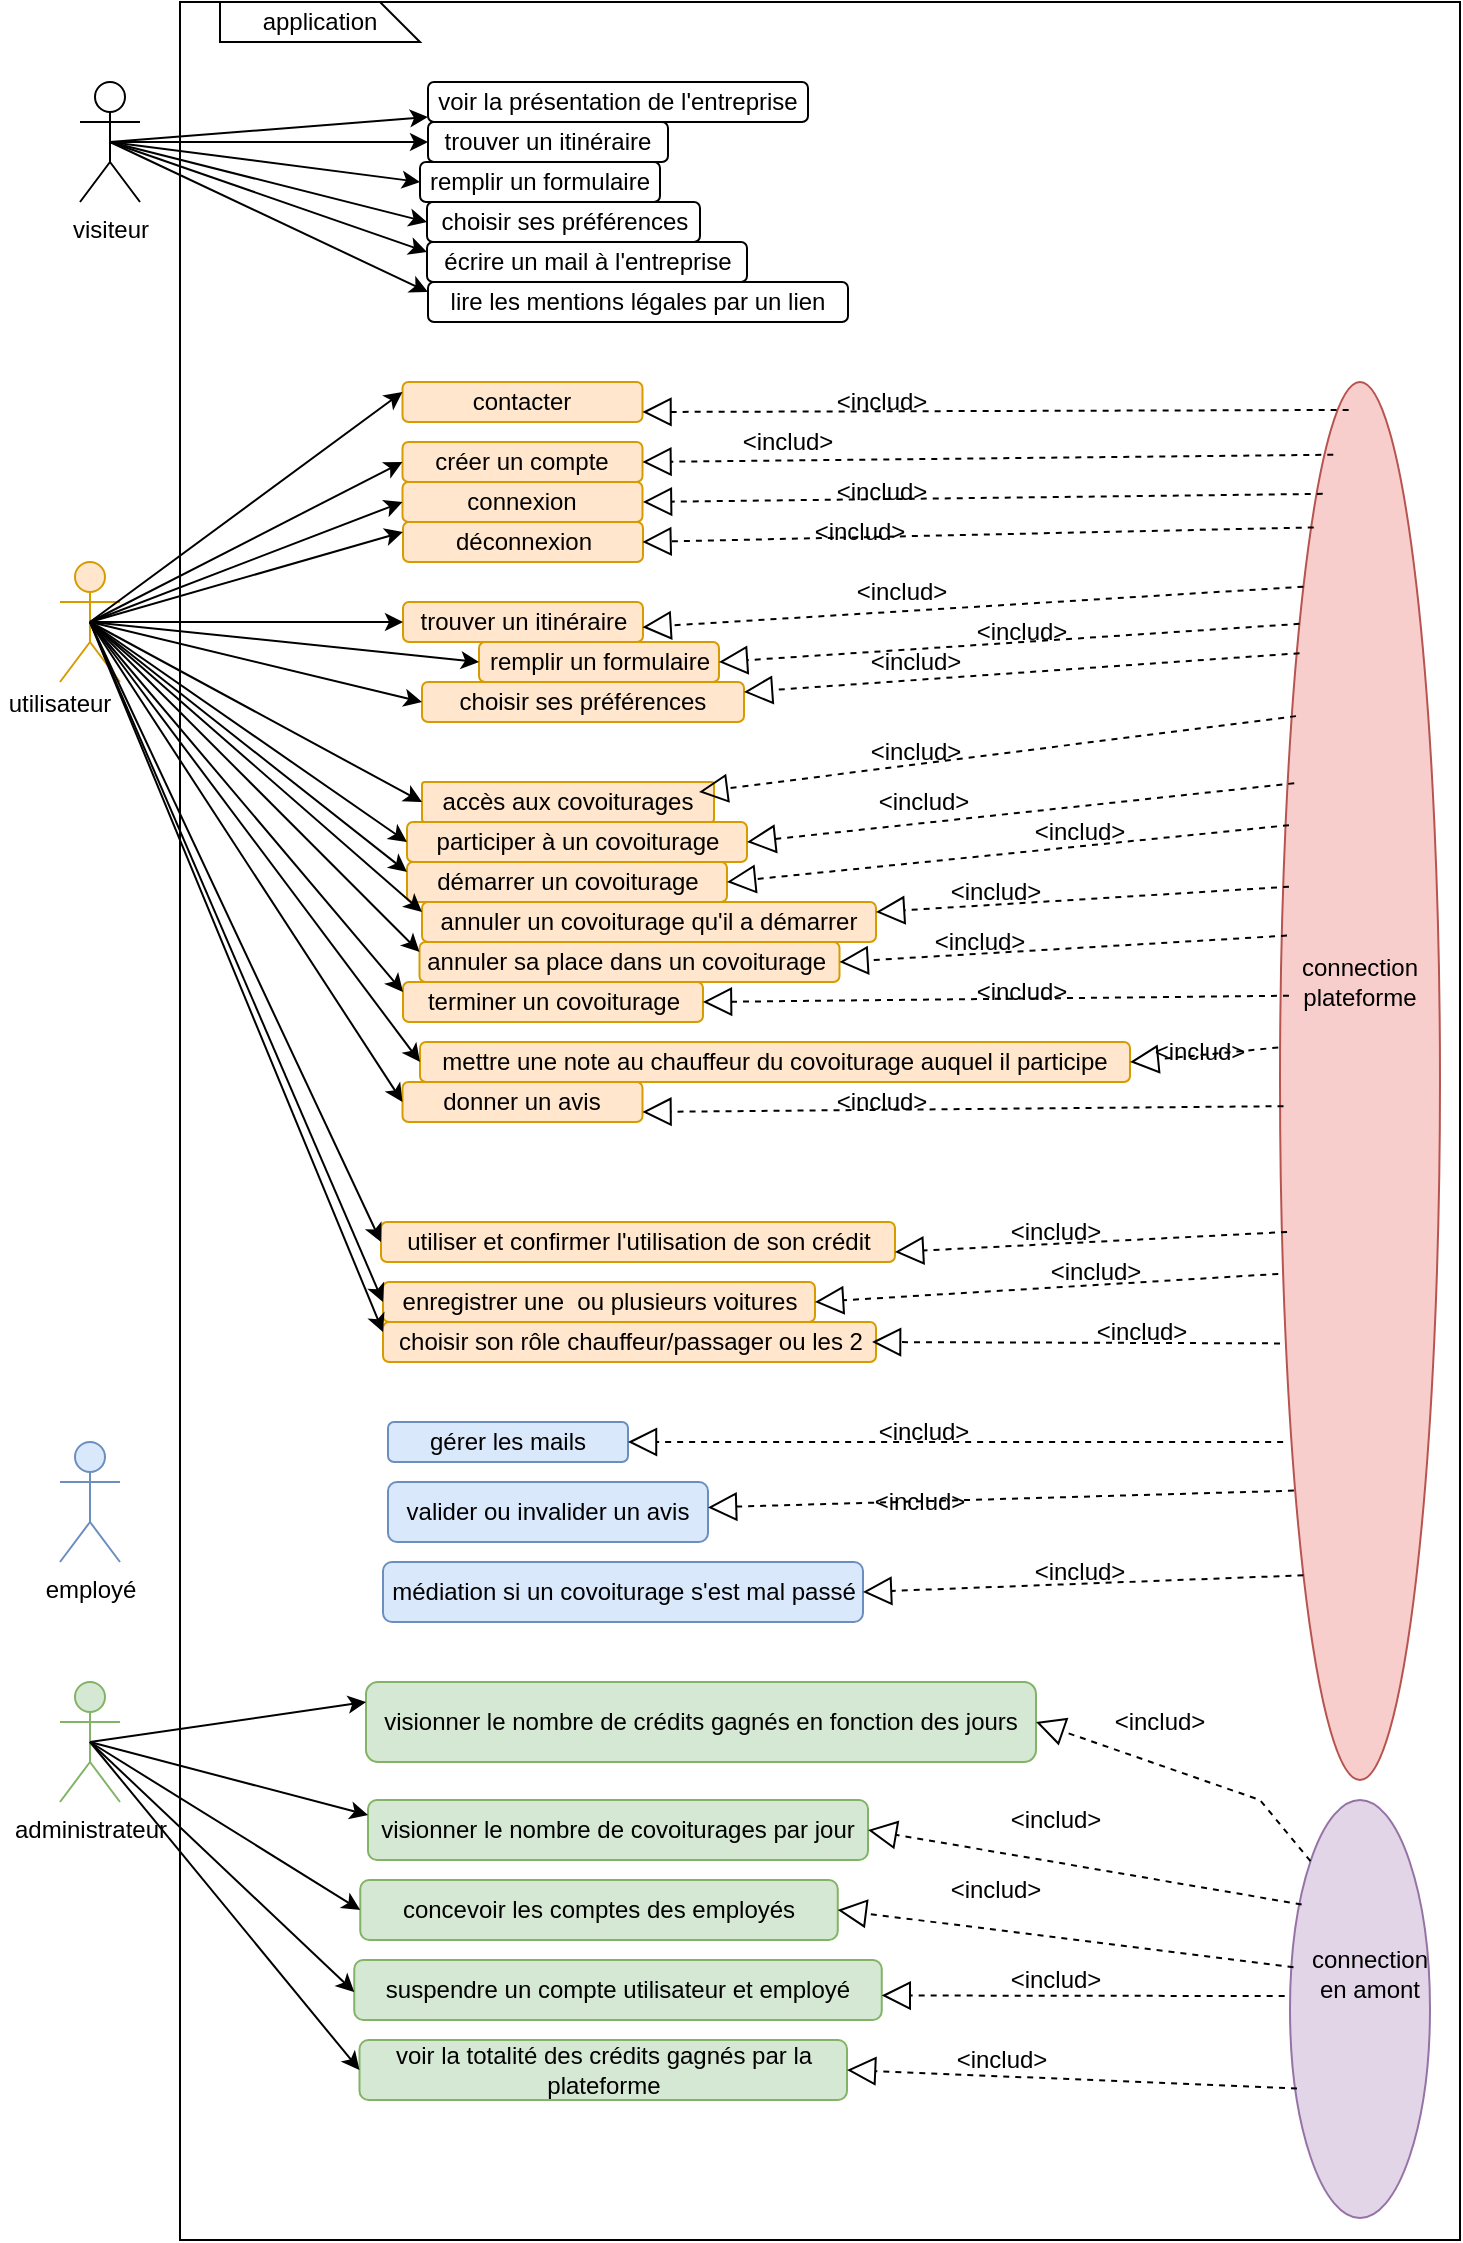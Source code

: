 <mxfile version="28.0.7">
  <diagram name="Page-1" id="taw_wUo_S15g6ZygpCCZ">
    <mxGraphModel dx="1111" dy="431" grid="1" gridSize="10" guides="1" tooltips="1" connect="1" arrows="1" fold="1" page="1" pageScale="1" pageWidth="827" pageHeight="1169" math="0" shadow="0">
      <root>
        <mxCell id="0" />
        <mxCell id="1" parent="0" />
        <mxCell id="siTCDxq7Ctj5vIDqxRno-2" value="" style="rounded=0;whiteSpace=wrap;html=1;" parent="1" vertex="1">
          <mxGeometry x="100" y="41" width="640" height="1119" as="geometry" />
        </mxCell>
        <mxCell id="siTCDxq7Ctj5vIDqxRno-3" value="visiteur" style="shape=umlActor;verticalLabelPosition=bottom;verticalAlign=top;html=1;outlineConnect=0;" parent="1" vertex="1">
          <mxGeometry x="50" y="81" width="30" height="60" as="geometry" />
        </mxCell>
        <mxCell id="siTCDxq7Ctj5vIDqxRno-4" value="" style="endArrow=classic;html=1;rounded=0;exitX=0.5;exitY=0.5;exitDx=0;exitDy=0;exitPerimeter=0;" parent="1" source="siTCDxq7Ctj5vIDqxRno-3" target="siTCDxq7Ctj5vIDqxRno-5" edge="1">
          <mxGeometry width="50" height="50" relative="1" as="geometry">
            <mxPoint x="390" y="131" as="sourcePoint" />
            <mxPoint x="250" y="101" as="targetPoint" />
          </mxGeometry>
        </mxCell>
        <mxCell id="siTCDxq7Ctj5vIDqxRno-5" value="voir la présentation de l&#39;entreprise" style="rounded=1;whiteSpace=wrap;html=1;" parent="1" vertex="1">
          <mxGeometry x="224" y="81" width="190" height="20" as="geometry" />
        </mxCell>
        <mxCell id="siTCDxq7Ctj5vIDqxRno-6" value="trouver un itinéraire" style="rounded=1;whiteSpace=wrap;html=1;" parent="1" vertex="1">
          <mxGeometry x="224" y="101" width="120" height="20" as="geometry" />
        </mxCell>
        <mxCell id="siTCDxq7Ctj5vIDqxRno-7" value="écrire un mail à l&#39;entreprise" style="rounded=1;whiteSpace=wrap;html=1;" parent="1" vertex="1">
          <mxGeometry x="223.5" y="161" width="160" height="20" as="geometry" />
        </mxCell>
        <mxCell id="siTCDxq7Ctj5vIDqxRno-8" value="lire les mentions légales par un lien" style="whiteSpace=wrap;html=1;rounded=1;" parent="1" vertex="1">
          <mxGeometry x="224" y="181" width="210" height="20" as="geometry" />
        </mxCell>
        <mxCell id="siTCDxq7Ctj5vIDqxRno-9" value="" style="endArrow=classic;html=1;rounded=0;entryX=0;entryY=0.5;entryDx=0;entryDy=0;exitX=0.5;exitY=0.5;exitDx=0;exitDy=0;exitPerimeter=0;" parent="1" source="siTCDxq7Ctj5vIDqxRno-3" target="siTCDxq7Ctj5vIDqxRno-6" edge="1">
          <mxGeometry width="50" height="50" relative="1" as="geometry">
            <mxPoint x="390" y="281" as="sourcePoint" />
            <mxPoint x="440" y="231" as="targetPoint" />
          </mxGeometry>
        </mxCell>
        <mxCell id="siTCDxq7Ctj5vIDqxRno-10" value="" style="endArrow=classic;html=1;rounded=0;exitX=0.5;exitY=0.5;exitDx=0;exitDy=0;exitPerimeter=0;entryX=0;entryY=0.25;entryDx=0;entryDy=0;" parent="1" source="siTCDxq7Ctj5vIDqxRno-3" target="siTCDxq7Ctj5vIDqxRno-8" edge="1">
          <mxGeometry width="50" height="50" relative="1" as="geometry">
            <mxPoint x="390" y="281" as="sourcePoint" />
            <mxPoint x="440" y="231" as="targetPoint" />
          </mxGeometry>
        </mxCell>
        <mxCell id="siTCDxq7Ctj5vIDqxRno-11" value="" style="endArrow=classic;html=1;rounded=0;exitX=0.5;exitY=0.5;exitDx=0;exitDy=0;exitPerimeter=0;entryX=0;entryY=0.25;entryDx=0;entryDy=0;" parent="1" source="siTCDxq7Ctj5vIDqxRno-3" target="siTCDxq7Ctj5vIDqxRno-7" edge="1">
          <mxGeometry width="50" height="50" relative="1" as="geometry">
            <mxPoint x="390" y="281" as="sourcePoint" />
            <mxPoint x="440" y="231" as="targetPoint" />
          </mxGeometry>
        </mxCell>
        <mxCell id="siTCDxq7Ctj5vIDqxRno-12" value="application" style="shape=card;whiteSpace=wrap;html=1;direction=south;" parent="1" vertex="1">
          <mxGeometry x="120" y="41" width="100" height="20" as="geometry" />
        </mxCell>
        <mxCell id="siTCDxq7Ctj5vIDqxRno-13" value="" style="shape=umlActor;verticalLabelPosition=bottom;verticalAlign=top;html=1;outlineConnect=0;fillColor=#ffe6cc;strokeColor=#d79b00;" parent="1" vertex="1">
          <mxGeometry x="40" y="321" width="30" height="60" as="geometry" />
        </mxCell>
        <mxCell id="siTCDxq7Ctj5vIDqxRno-14" value="" style="ellipse;whiteSpace=wrap;html=1;direction=south;fillColor=#f8cecc;strokeColor=#b85450;" parent="1" vertex="1">
          <mxGeometry x="650" y="231" width="80" height="699" as="geometry" />
        </mxCell>
        <mxCell id="siTCDxq7Ctj5vIDqxRno-15" value="connexion" style="rounded=1;whiteSpace=wrap;html=1;fillColor=#ffe6cc;strokeColor=#d79b00;" parent="1" vertex="1">
          <mxGeometry x="211.25" y="281" width="120" height="20" as="geometry" />
        </mxCell>
        <mxCell id="siTCDxq7Ctj5vIDqxRno-16" value="déconnexion" style="rounded=1;whiteSpace=wrap;html=1;fillColor=#ffe6cc;strokeColor=#d79b00;" parent="1" vertex="1">
          <mxGeometry x="211.5" y="301" width="120" height="20" as="geometry" />
        </mxCell>
        <mxCell id="siTCDxq7Ctj5vIDqxRno-17" value="accès aux covoiturages" style="rounded=1;whiteSpace=wrap;html=1;arcSize=7;fillColor=#ffe6cc;strokeColor=#d79b00;" parent="1" vertex="1">
          <mxGeometry x="221" y="431" width="146" height="20" as="geometry" />
        </mxCell>
        <mxCell id="siTCDxq7Ctj5vIDqxRno-18" value="contacter" style="rounded=1;whiteSpace=wrap;html=1;fillColor=#ffe6cc;strokeColor=#d79b00;" parent="1" vertex="1">
          <mxGeometry x="211.25" y="231" width="120" height="20" as="geometry" />
        </mxCell>
        <mxCell id="siTCDxq7Ctj5vIDqxRno-19" value="trouver un itinéraire" style="rounded=1;whiteSpace=wrap;html=1;fillColor=#ffe6cc;strokeColor=#d79b00;" parent="1" vertex="1">
          <mxGeometry x="211.5" y="341" width="120" height="20" as="geometry" />
        </mxCell>
        <mxCell id="siTCDxq7Ctj5vIDqxRno-20" value="participer à un covoiturage" style="rounded=1;whiteSpace=wrap;html=1;fillColor=#ffe6cc;strokeColor=#d79b00;" parent="1" vertex="1">
          <mxGeometry x="213.5" y="451" width="170" height="20" as="geometry" />
        </mxCell>
        <mxCell id="siTCDxq7Ctj5vIDqxRno-21" style="edgeStyle=orthogonalEdgeStyle;rounded=0;orthogonalLoop=1;jettySize=auto;html=1;exitX=0.5;exitY=1;exitDx=0;exitDy=0;" parent="1" source="siTCDxq7Ctj5vIDqxRno-6" target="siTCDxq7Ctj5vIDqxRno-6" edge="1">
          <mxGeometry relative="1" as="geometry" />
        </mxCell>
        <mxCell id="siTCDxq7Ctj5vIDqxRno-22" value="donner un avis" style="rounded=1;whiteSpace=wrap;html=1;fillColor=#ffe6cc;strokeColor=#d79b00;" parent="1" vertex="1">
          <mxGeometry x="211.25" y="581" width="120" height="20" as="geometry" />
        </mxCell>
        <mxCell id="siTCDxq7Ctj5vIDqxRno-23" value="mettre une note au chauffeur du covoiturage auquel il participe" style="rounded=1;whiteSpace=wrap;html=1;fillColor=#ffe6cc;strokeColor=#d79b00;" parent="1" vertex="1">
          <mxGeometry x="220" y="561" width="355" height="20" as="geometry" />
        </mxCell>
        <mxCell id="siTCDxq7Ctj5vIDqxRno-24" value="choisir ses préférences" style="rounded=1;whiteSpace=wrap;html=1;fillColor=#ffe6cc;strokeColor=#d79b00;" parent="1" vertex="1">
          <mxGeometry x="221" y="381" width="161" height="20" as="geometry" />
        </mxCell>
        <mxCell id="siTCDxq7Ctj5vIDqxRno-25" value="créer un compte" style="rounded=1;whiteSpace=wrap;html=1;fillColor=#ffe6cc;strokeColor=#d79b00;" parent="1" vertex="1">
          <mxGeometry x="211.25" y="261" width="120" height="20" as="geometry" />
        </mxCell>
        <mxCell id="siTCDxq7Ctj5vIDqxRno-26" value="démarrer un covoiturage" style="rounded=1;whiteSpace=wrap;html=1;fillColor=#ffe6cc;strokeColor=#d79b00;" parent="1" vertex="1">
          <mxGeometry x="213.5" y="471" width="160" height="20" as="geometry" />
        </mxCell>
        <mxCell id="siTCDxq7Ctj5vIDqxRno-27" value="annuler un covoiturage qu&#39;il a démarrer" style="rounded=1;whiteSpace=wrap;html=1;fillColor=#ffe6cc;strokeColor=#d79b00;" parent="1" vertex="1">
          <mxGeometry x="221" y="491" width="227" height="20" as="geometry" />
        </mxCell>
        <mxCell id="siTCDxq7Ctj5vIDqxRno-28" value="terminer un covoiturage" style="rounded=1;whiteSpace=wrap;html=1;fillColor=#ffe6cc;strokeColor=#d79b00;" parent="1" vertex="1">
          <mxGeometry x="211.5" y="531" width="150" height="20" as="geometry" />
        </mxCell>
        <mxCell id="siTCDxq7Ctj5vIDqxRno-29" value="utiliser et confirmer l&#39;utilisation de son crédit" style="rounded=1;whiteSpace=wrap;html=1;fillColor=#ffe6cc;strokeColor=#d79b00;" parent="1" vertex="1">
          <mxGeometry x="200.5" y="651" width="257" height="20" as="geometry" />
        </mxCell>
        <mxCell id="siTCDxq7Ctj5vIDqxRno-30" value="enregistrer une&amp;nbsp; ou plusieurs voitures" style="rounded=1;whiteSpace=wrap;html=1;fillColor=#ffe6cc;strokeColor=#d79b00;" parent="1" vertex="1">
          <mxGeometry x="201.5" y="681" width="216" height="20" as="geometry" />
        </mxCell>
        <mxCell id="siTCDxq7Ctj5vIDqxRno-31" value="annuler sa place dans un covoiturage&amp;nbsp;" style="rounded=1;whiteSpace=wrap;html=1;fillColor=#ffe6cc;strokeColor=#d79b00;" parent="1" vertex="1">
          <mxGeometry x="219.75" y="511" width="210" height="20" as="geometry" />
        </mxCell>
        <mxCell id="siTCDxq7Ctj5vIDqxRno-32" value="employé" style="shape=umlActor;verticalLabelPosition=bottom;verticalAlign=top;html=1;outlineConnect=0;fillColor=#dae8fc;strokeColor=#6c8ebf;" parent="1" vertex="1">
          <mxGeometry x="40" y="761" width="30" height="60" as="geometry" />
        </mxCell>
        <mxCell id="siTCDxq7Ctj5vIDqxRno-33" value="gérer les mails" style="rounded=1;whiteSpace=wrap;html=1;fillColor=#dae8fc;strokeColor=#6c8ebf;" parent="1" vertex="1">
          <mxGeometry x="204" y="751" width="120" height="20" as="geometry" />
        </mxCell>
        <mxCell id="siTCDxq7Ctj5vIDqxRno-34" value="valider ou invalider un avis" style="rounded=1;whiteSpace=wrap;html=1;fillColor=#dae8fc;strokeColor=#6c8ebf;" parent="1" vertex="1">
          <mxGeometry x="204" y="781" width="160" height="30" as="geometry" />
        </mxCell>
        <mxCell id="siTCDxq7Ctj5vIDqxRno-35" value="médiation si un covoiturage s&#39;est mal passé" style="rounded=1;whiteSpace=wrap;html=1;fillColor=#dae8fc;strokeColor=#6c8ebf;" parent="1" vertex="1">
          <mxGeometry x="201.5" y="821" width="240" height="30" as="geometry" />
        </mxCell>
        <mxCell id="siTCDxq7Ctj5vIDqxRno-36" value="administrateur" style="shape=umlActor;verticalLabelPosition=bottom;verticalAlign=top;html=1;outlineConnect=0;fillColor=#d5e8d4;strokeColor=#82b366;" parent="1" vertex="1">
          <mxGeometry x="40" y="881" width="30" height="60" as="geometry" />
        </mxCell>
        <mxCell id="siTCDxq7Ctj5vIDqxRno-37" value="choisir son rôle chauffeur/passager ou les 2" style="rounded=1;whiteSpace=wrap;html=1;fillColor=#ffe6cc;strokeColor=#d79b00;" parent="1" vertex="1">
          <mxGeometry x="201.5" y="701" width="246.5" height="20" as="geometry" />
        </mxCell>
        <mxCell id="siTCDxq7Ctj5vIDqxRno-38" value="remplir un formulaire" style="rounded=1;whiteSpace=wrap;html=1;fillColor=#ffe6cc;strokeColor=#d79b00;" parent="1" vertex="1">
          <mxGeometry x="249.5" y="361" width="120" height="20" as="geometry" />
        </mxCell>
        <mxCell id="siTCDxq7Ctj5vIDqxRno-39" value="" style="endArrow=classic;html=1;rounded=0;exitX=0.5;exitY=0.5;exitDx=0;exitDy=0;exitPerimeter=0;entryX=0;entryY=0.5;entryDx=0;entryDy=0;" parent="1" source="siTCDxq7Ctj5vIDqxRno-13" target="siTCDxq7Ctj5vIDqxRno-19" edge="1">
          <mxGeometry width="50" height="50" relative="1" as="geometry">
            <mxPoint x="133.5" y="396" as="sourcePoint" />
            <mxPoint x="183.5" y="346" as="targetPoint" />
          </mxGeometry>
        </mxCell>
        <mxCell id="siTCDxq7Ctj5vIDqxRno-40" value="" style="endArrow=classic;html=1;rounded=0;exitX=0.5;exitY=0.5;exitDx=0;exitDy=0;exitPerimeter=0;entryX=0;entryY=0.25;entryDx=0;entryDy=0;" parent="1" source="siTCDxq7Ctj5vIDqxRno-13" target="siTCDxq7Ctj5vIDqxRno-16" edge="1">
          <mxGeometry width="50" height="50" relative="1" as="geometry">
            <mxPoint x="134" y="376" as="sourcePoint" />
            <mxPoint x="184" y="326" as="targetPoint" />
          </mxGeometry>
        </mxCell>
        <mxCell id="siTCDxq7Ctj5vIDqxRno-41" value="" style="endArrow=classic;html=1;rounded=0;entryX=0;entryY=0.5;entryDx=0;entryDy=0;exitX=0.5;exitY=0.5;exitDx=0;exitDy=0;exitPerimeter=0;" parent="1" source="siTCDxq7Ctj5vIDqxRno-13" target="siTCDxq7Ctj5vIDqxRno-15" edge="1">
          <mxGeometry width="50" height="50" relative="1" as="geometry">
            <mxPoint x="60" y="356" as="sourcePoint" />
            <mxPoint x="110" y="306" as="targetPoint" />
          </mxGeometry>
        </mxCell>
        <mxCell id="siTCDxq7Ctj5vIDqxRno-42" value="" style="endArrow=classic;html=1;rounded=0;exitX=0.5;exitY=0.5;exitDx=0;exitDy=0;exitPerimeter=0;entryX=0;entryY=0.25;entryDx=0;entryDy=0;" parent="1" source="siTCDxq7Ctj5vIDqxRno-13" target="siTCDxq7Ctj5vIDqxRno-18" edge="1">
          <mxGeometry width="50" height="50" relative="1" as="geometry">
            <mxPoint x="130" y="301" as="sourcePoint" />
            <mxPoint x="180" y="251" as="targetPoint" />
          </mxGeometry>
        </mxCell>
        <mxCell id="siTCDxq7Ctj5vIDqxRno-43" value="" style="endArrow=classic;html=1;rounded=0;exitX=0.5;exitY=0.5;exitDx=0;exitDy=0;exitPerimeter=0;entryX=0;entryY=0.5;entryDx=0;entryDy=0;" parent="1" source="siTCDxq7Ctj5vIDqxRno-13" target="siTCDxq7Ctj5vIDqxRno-25" edge="1">
          <mxGeometry width="50" height="50" relative="1" as="geometry">
            <mxPoint x="120" y="331" as="sourcePoint" />
            <mxPoint x="170" y="281" as="targetPoint" />
          </mxGeometry>
        </mxCell>
        <mxCell id="siTCDxq7Ctj5vIDqxRno-44" value="" style="endArrow=classic;html=1;rounded=0;exitX=0.5;exitY=0.5;exitDx=0;exitDy=0;exitPerimeter=0;entryX=0;entryY=0.5;entryDx=0;entryDy=0;" parent="1" source="siTCDxq7Ctj5vIDqxRno-13" target="siTCDxq7Ctj5vIDqxRno-38" edge="1">
          <mxGeometry width="50" height="50" relative="1" as="geometry">
            <mxPoint x="390" y="501" as="sourcePoint" />
            <mxPoint x="440" y="451" as="targetPoint" />
          </mxGeometry>
        </mxCell>
        <mxCell id="siTCDxq7Ctj5vIDqxRno-45" value="" style="endArrow=classic;html=1;rounded=0;exitX=0.5;exitY=0.5;exitDx=0;exitDy=0;exitPerimeter=0;entryX=0;entryY=0.5;entryDx=0;entryDy=0;" parent="1" source="siTCDxq7Ctj5vIDqxRno-13" target="siTCDxq7Ctj5vIDqxRno-17" edge="1">
          <mxGeometry width="50" height="50" relative="1" as="geometry">
            <mxPoint x="140" y="431" as="sourcePoint" />
            <mxPoint x="180" y="391" as="targetPoint" />
          </mxGeometry>
        </mxCell>
        <mxCell id="siTCDxq7Ctj5vIDqxRno-46" value="" style="endArrow=classic;html=1;rounded=0;exitX=0.5;exitY=0.5;exitDx=0;exitDy=0;exitPerimeter=0;entryX=0;entryY=0.5;entryDx=0;entryDy=0;" parent="1" source="siTCDxq7Ctj5vIDqxRno-13" target="siTCDxq7Ctj5vIDqxRno-24" edge="1">
          <mxGeometry width="50" height="50" relative="1" as="geometry">
            <mxPoint x="140" y="481" as="sourcePoint" />
            <mxPoint x="190" y="431" as="targetPoint" />
          </mxGeometry>
        </mxCell>
        <mxCell id="siTCDxq7Ctj5vIDqxRno-47" value="" style="endArrow=classic;html=1;rounded=0;entryX=0;entryY=0.5;entryDx=0;entryDy=0;exitX=0.5;exitY=0.5;exitDx=0;exitDy=0;exitPerimeter=0;" parent="1" source="siTCDxq7Ctj5vIDqxRno-13" target="siTCDxq7Ctj5vIDqxRno-22" edge="1">
          <mxGeometry width="50" height="50" relative="1" as="geometry">
            <mxPoint x="60" y="351" as="sourcePoint" />
            <mxPoint x="190" y="431" as="targetPoint" />
          </mxGeometry>
        </mxCell>
        <mxCell id="siTCDxq7Ctj5vIDqxRno-48" value="" style="endArrow=classic;html=1;rounded=0;exitX=0.5;exitY=0.5;exitDx=0;exitDy=0;exitPerimeter=0;entryX=0;entryY=0.5;entryDx=0;entryDy=0;" parent="1" source="siTCDxq7Ctj5vIDqxRno-13" target="siTCDxq7Ctj5vIDqxRno-20" edge="1">
          <mxGeometry width="50" height="50" relative="1" as="geometry">
            <mxPoint x="150" y="461" as="sourcePoint" />
            <mxPoint x="200" y="411" as="targetPoint" />
          </mxGeometry>
        </mxCell>
        <mxCell id="siTCDxq7Ctj5vIDqxRno-49" value="" style="endArrow=classic;html=1;rounded=0;exitX=0.5;exitY=0.5;exitDx=0;exitDy=0;exitPerimeter=0;entryX=0;entryY=0.5;entryDx=0;entryDy=0;" parent="1" source="siTCDxq7Ctj5vIDqxRno-13" target="siTCDxq7Ctj5vIDqxRno-23" edge="1">
          <mxGeometry width="50" height="50" relative="1" as="geometry">
            <mxPoint x="130" y="521" as="sourcePoint" />
            <mxPoint x="180" y="471" as="targetPoint" />
          </mxGeometry>
        </mxCell>
        <mxCell id="siTCDxq7Ctj5vIDqxRno-50" value="" style="endArrow=classic;html=1;rounded=0;exitX=0.5;exitY=0.5;exitDx=0;exitDy=0;exitPerimeter=0;entryX=0;entryY=0.25;entryDx=0;entryDy=0;" parent="1" source="siTCDxq7Ctj5vIDqxRno-13" target="siTCDxq7Ctj5vIDqxRno-26" edge="1">
          <mxGeometry width="50" height="50" relative="1" as="geometry">
            <mxPoint x="130" y="541" as="sourcePoint" />
            <mxPoint x="180" y="491" as="targetPoint" />
          </mxGeometry>
        </mxCell>
        <mxCell id="siTCDxq7Ctj5vIDqxRno-51" value="" style="endArrow=classic;html=1;rounded=0;exitX=0.5;exitY=0.5;exitDx=0;exitDy=0;exitPerimeter=0;entryX=0;entryY=0.25;entryDx=0;entryDy=0;" parent="1" source="siTCDxq7Ctj5vIDqxRno-13" target="siTCDxq7Ctj5vIDqxRno-27" edge="1">
          <mxGeometry width="50" height="50" relative="1" as="geometry">
            <mxPoint x="140" y="561" as="sourcePoint" />
            <mxPoint x="190" y="511" as="targetPoint" />
          </mxGeometry>
        </mxCell>
        <mxCell id="siTCDxq7Ctj5vIDqxRno-52" value="" style="endArrow=classic;html=1;rounded=0;exitX=0.5;exitY=0.5;exitDx=0;exitDy=0;exitPerimeter=0;entryX=0;entryY=0.25;entryDx=0;entryDy=0;" parent="1" source="siTCDxq7Ctj5vIDqxRno-13" target="siTCDxq7Ctj5vIDqxRno-31" edge="1">
          <mxGeometry width="50" height="50" relative="1" as="geometry">
            <mxPoint x="140" y="581" as="sourcePoint" />
            <mxPoint x="200" y="506" as="targetPoint" />
          </mxGeometry>
        </mxCell>
        <mxCell id="siTCDxq7Ctj5vIDqxRno-53" value="" style="endArrow=classic;html=1;rounded=0;exitX=0.5;exitY=0.5;exitDx=0;exitDy=0;exitPerimeter=0;entryX=0;entryY=0.25;entryDx=0;entryDy=0;" parent="1" source="siTCDxq7Ctj5vIDqxRno-13" target="siTCDxq7Ctj5vIDqxRno-28" edge="1">
          <mxGeometry width="50" height="50" relative="1" as="geometry">
            <mxPoint x="54.25" y="371" as="sourcePoint" />
            <mxPoint x="200" y="561" as="targetPoint" />
          </mxGeometry>
        </mxCell>
        <mxCell id="siTCDxq7Ctj5vIDqxRno-54" value="" style="endArrow=classic;html=1;rounded=0;entryX=0;entryY=0.5;entryDx=0;entryDy=0;exitX=0.5;exitY=0.5;exitDx=0;exitDy=0;exitPerimeter=0;" parent="1" source="siTCDxq7Ctj5vIDqxRno-13" target="siTCDxq7Ctj5vIDqxRno-29" edge="1">
          <mxGeometry width="50" height="50" relative="1" as="geometry">
            <mxPoint x="50" y="351" as="sourcePoint" />
            <mxPoint x="190" y="561" as="targetPoint" />
          </mxGeometry>
        </mxCell>
        <mxCell id="siTCDxq7Ctj5vIDqxRno-55" value="" style="endArrow=classic;html=1;rounded=0;exitX=0.5;exitY=0.5;exitDx=0;exitDy=0;exitPerimeter=0;entryX=0;entryY=0.5;entryDx=0;entryDy=0;" parent="1" source="siTCDxq7Ctj5vIDqxRno-13" target="siTCDxq7Ctj5vIDqxRno-30" edge="1">
          <mxGeometry width="50" height="50" relative="1" as="geometry">
            <mxPoint x="140" y="641" as="sourcePoint" />
            <mxPoint x="190" y="591" as="targetPoint" />
          </mxGeometry>
        </mxCell>
        <mxCell id="siTCDxq7Ctj5vIDqxRno-56" value="" style="endArrow=classic;html=1;rounded=0;entryX=0;entryY=0.25;entryDx=0;entryDy=0;exitX=0.5;exitY=0.5;exitDx=0;exitDy=0;exitPerimeter=0;" parent="1" source="siTCDxq7Ctj5vIDqxRno-13" target="siTCDxq7Ctj5vIDqxRno-37" edge="1">
          <mxGeometry width="50" height="50" relative="1" as="geometry">
            <mxPoint x="140" y="661" as="sourcePoint" />
            <mxPoint x="180" y="611" as="targetPoint" />
          </mxGeometry>
        </mxCell>
        <mxCell id="siTCDxq7Ctj5vIDqxRno-57" value="remplir un formulaire" style="rounded=1;whiteSpace=wrap;html=1;" parent="1" vertex="1">
          <mxGeometry x="220" y="121" width="120" height="20" as="geometry" />
        </mxCell>
        <mxCell id="siTCDxq7Ctj5vIDqxRno-58" value="choisir ses préférences" style="rounded=1;whiteSpace=wrap;html=1;" parent="1" vertex="1">
          <mxGeometry x="223.5" y="141" width="136.5" height="20" as="geometry" />
        </mxCell>
        <mxCell id="siTCDxq7Ctj5vIDqxRno-59" value="" style="endArrow=classic;html=1;rounded=0;exitX=0.5;exitY=0.5;exitDx=0;exitDy=0;exitPerimeter=0;" parent="1" source="siTCDxq7Ctj5vIDqxRno-3" edge="1">
          <mxGeometry width="50" height="50" relative="1" as="geometry">
            <mxPoint x="170" y="181" as="sourcePoint" />
            <mxPoint x="220" y="131" as="targetPoint" />
          </mxGeometry>
        </mxCell>
        <mxCell id="siTCDxq7Ctj5vIDqxRno-60" value="" style="endArrow=classic;html=1;rounded=0;exitX=0.5;exitY=0.5;exitDx=0;exitDy=0;exitPerimeter=0;entryX=0;entryY=0.5;entryDx=0;entryDy=0;" parent="1" source="siTCDxq7Ctj5vIDqxRno-3" target="siTCDxq7Ctj5vIDqxRno-58" edge="1">
          <mxGeometry width="50" height="50" relative="1" as="geometry">
            <mxPoint x="180" y="201" as="sourcePoint" />
            <mxPoint x="220" y="151" as="targetPoint" />
          </mxGeometry>
        </mxCell>
        <mxCell id="siTCDxq7Ctj5vIDqxRno-61" value="" style="endArrow=block;dashed=1;endFill=0;endSize=12;html=1;rounded=0;entryX=1;entryY=0.5;entryDx=0;entryDy=0;exitX=0.835;exitY=0.867;exitDx=0;exitDy=0;exitPerimeter=0;" parent="1" target="siTCDxq7Ctj5vIDqxRno-33" edge="1">
          <mxGeometry width="160" relative="1" as="geometry">
            <mxPoint x="651.57" y="761.0" as="sourcePoint" />
            <mxPoint x="320.93" y="770.15" as="targetPoint" />
          </mxGeometry>
        </mxCell>
        <mxCell id="siTCDxq7Ctj5vIDqxRno-62" value="&amp;lt;includ&amp;gt;" style="text;strokeColor=none;align=center;fillColor=none;html=1;verticalAlign=middle;whiteSpace=wrap;rounded=0;" parent="1" vertex="1">
          <mxGeometry x="441.5" y="751" width="60" height="10" as="geometry" />
        </mxCell>
        <mxCell id="siTCDxq7Ctj5vIDqxRno-63" value="" style="endArrow=block;dashed=1;endFill=0;endSize=12;html=1;rounded=0;exitX=0.793;exitY=0.913;exitDx=0;exitDy=0;exitPerimeter=0;" parent="1" source="siTCDxq7Ctj5vIDqxRno-14" target="siTCDxq7Ctj5vIDqxRno-34" edge="1">
          <mxGeometry width="160" relative="1" as="geometry">
            <mxPoint x="660" y="841" as="sourcePoint" />
            <mxPoint x="770" y="871" as="targetPoint" />
          </mxGeometry>
        </mxCell>
        <mxCell id="siTCDxq7Ctj5vIDqxRno-64" value="" style="endArrow=block;dashed=1;endFill=0;endSize=12;html=1;rounded=0;entryX=1;entryY=0.5;entryDx=0;entryDy=0;exitX=1;exitY=1;exitDx=0;exitDy=0;" parent="1" source="siTCDxq7Ctj5vIDqxRno-14" target="siTCDxq7Ctj5vIDqxRno-35" edge="1">
          <mxGeometry width="160" relative="1" as="geometry">
            <mxPoint x="620" y="881" as="sourcePoint" />
            <mxPoint x="780" y="881" as="targetPoint" />
          </mxGeometry>
        </mxCell>
        <mxCell id="siTCDxq7Ctj5vIDqxRno-65" value="&amp;lt;includ&amp;gt;" style="text;strokeColor=none;align=center;fillColor=none;html=1;verticalAlign=middle;whiteSpace=wrap;rounded=0;" parent="1" vertex="1">
          <mxGeometry x="440" y="781" width="60" height="20" as="geometry" />
        </mxCell>
        <mxCell id="siTCDxq7Ctj5vIDqxRno-66" value="&amp;lt;includ&amp;gt;" style="text;strokeColor=none;align=center;fillColor=none;html=1;verticalAlign=middle;whiteSpace=wrap;rounded=0;" parent="1" vertex="1">
          <mxGeometry x="520" y="821" width="60" height="10" as="geometry" />
        </mxCell>
        <mxCell id="siTCDxq7Ctj5vIDqxRno-67" value="" style="endArrow=block;dashed=1;endFill=0;endSize=12;html=1;rounded=0;entryX=1;entryY=0.5;entryDx=0;entryDy=0;exitX=0.638;exitY=1.011;exitDx=0;exitDy=0;exitPerimeter=0;" parent="1" source="siTCDxq7Ctj5vIDqxRno-14" target="siTCDxq7Ctj5vIDqxRno-30" edge="1">
          <mxGeometry width="160" relative="1" as="geometry">
            <mxPoint x="620" y="651" as="sourcePoint" />
            <mxPoint x="780" y="651" as="targetPoint" />
          </mxGeometry>
        </mxCell>
        <mxCell id="siTCDxq7Ctj5vIDqxRno-68" value="" style="endArrow=block;dashed=1;endFill=0;endSize=12;html=1;rounded=0;entryX=1;entryY=0.75;entryDx=0;entryDy=0;exitX=0.518;exitY=0.978;exitDx=0;exitDy=0;exitPerimeter=0;" parent="1" source="siTCDxq7Ctj5vIDqxRno-14" target="siTCDxq7Ctj5vIDqxRno-22" edge="1">
          <mxGeometry width="160" relative="1" as="geometry">
            <mxPoint x="630" y="581" as="sourcePoint" />
            <mxPoint x="790" y="581" as="targetPoint" />
          </mxGeometry>
        </mxCell>
        <mxCell id="siTCDxq7Ctj5vIDqxRno-69" value="" style="endArrow=block;dashed=1;endFill=0;endSize=12;html=1;rounded=0;entryX=1;entryY=0.5;entryDx=0;entryDy=0;exitX=0.476;exitY=1.011;exitDx=0;exitDy=0;exitPerimeter=0;" parent="1" source="siTCDxq7Ctj5vIDqxRno-14" target="siTCDxq7Ctj5vIDqxRno-23" edge="1">
          <mxGeometry width="160" relative="1" as="geometry">
            <mxPoint x="660" y="521" as="sourcePoint" />
            <mxPoint x="780" y="561" as="targetPoint" />
          </mxGeometry>
        </mxCell>
        <mxCell id="siTCDxq7Ctj5vIDqxRno-70" value="" style="endArrow=block;dashed=1;endFill=0;endSize=12;html=1;rounded=0;exitX=0.67;exitY=0.956;exitDx=0;exitDy=0;exitPerimeter=0;" parent="1" edge="1">
          <mxGeometry width="160" relative="1" as="geometry">
            <mxPoint x="650" y="711.7" as="sourcePoint" />
            <mxPoint x="446.04" y="711" as="targetPoint" />
          </mxGeometry>
        </mxCell>
        <mxCell id="siTCDxq7Ctj5vIDqxRno-71" value="" style="endArrow=block;dashed=1;endFill=0;endSize=12;html=1;rounded=0;entryX=1;entryY=0.25;entryDx=0;entryDy=0;exitX=0.361;exitY=0.944;exitDx=0;exitDy=0;exitPerimeter=0;" parent="1" source="siTCDxq7Ctj5vIDqxRno-14" target="siTCDxq7Ctj5vIDqxRno-27" edge="1">
          <mxGeometry width="160" relative="1" as="geometry">
            <mxPoint x="600" y="500.5" as="sourcePoint" />
            <mxPoint x="760" y="500.5" as="targetPoint" />
          </mxGeometry>
        </mxCell>
        <mxCell id="siTCDxq7Ctj5vIDqxRno-72" value="" style="endArrow=block;dashed=1;endFill=0;endSize=12;html=1;rounded=0;exitX=0.439;exitY=0.944;exitDx=0;exitDy=0;exitPerimeter=0;entryX=1;entryY=0.5;entryDx=0;entryDy=0;" parent="1" source="siTCDxq7Ctj5vIDqxRno-14" target="siTCDxq7Ctj5vIDqxRno-28" edge="1">
          <mxGeometry width="160" relative="1" as="geometry">
            <mxPoint x="600" y="531" as="sourcePoint" />
            <mxPoint x="760" y="531" as="targetPoint" />
          </mxGeometry>
        </mxCell>
        <mxCell id="siTCDxq7Ctj5vIDqxRno-73" value="" style="endArrow=block;dashed=1;endFill=0;endSize=12;html=1;rounded=0;entryX=1;entryY=0.5;entryDx=0;entryDy=0;exitX=0.396;exitY=0.956;exitDx=0;exitDy=0;exitPerimeter=0;" parent="1" source="siTCDxq7Ctj5vIDqxRno-14" target="siTCDxq7Ctj5vIDqxRno-31" edge="1">
          <mxGeometry width="160" relative="1" as="geometry">
            <mxPoint x="630" y="441" as="sourcePoint" />
            <mxPoint x="780" y="521" as="targetPoint" />
          </mxGeometry>
        </mxCell>
        <mxCell id="siTCDxq7Ctj5vIDqxRno-74" value="" style="endArrow=block;dashed=1;endFill=0;endSize=12;html=1;rounded=0;entryX=1;entryY=0.75;entryDx=0;entryDy=0;exitX=0.608;exitY=0.956;exitDx=0;exitDy=0;exitPerimeter=0;" parent="1" source="siTCDxq7Ctj5vIDqxRno-14" target="siTCDxq7Ctj5vIDqxRno-29" edge="1">
          <mxGeometry width="160" relative="1" as="geometry">
            <mxPoint x="610" y="631" as="sourcePoint" />
            <mxPoint x="790" y="591" as="targetPoint" />
          </mxGeometry>
        </mxCell>
        <mxCell id="siTCDxq7Ctj5vIDqxRno-75" value="" style="endArrow=block;dashed=1;endFill=0;endSize=12;html=1;rounded=0;exitX=0.239;exitY=0.9;exitDx=0;exitDy=0;exitPerimeter=0;" parent="1" source="siTCDxq7Ctj5vIDqxRno-14" edge="1">
          <mxGeometry width="160" relative="1" as="geometry">
            <mxPoint x="668.09" y="388.65" as="sourcePoint" />
            <mxPoint x="359.502" y="436" as="targetPoint" />
          </mxGeometry>
        </mxCell>
        <mxCell id="siTCDxq7Ctj5vIDqxRno-76" value="" style="endArrow=block;dashed=1;endFill=0;endSize=12;html=1;rounded=0;entryX=1;entryY=0.25;entryDx=0;entryDy=0;exitX=0.194;exitY=0.878;exitDx=0;exitDy=0;exitPerimeter=0;" parent="1" source="siTCDxq7Ctj5vIDqxRno-14" target="siTCDxq7Ctj5vIDqxRno-24" edge="1">
          <mxGeometry width="160" relative="1" as="geometry">
            <mxPoint x="640" y="311" as="sourcePoint" />
            <mxPoint x="790" y="351" as="targetPoint" />
          </mxGeometry>
        </mxCell>
        <mxCell id="siTCDxq7Ctj5vIDqxRno-77" value="" style="endArrow=block;dashed=1;endFill=0;endSize=12;html=1;rounded=0;exitX=0;exitY=1;exitDx=0;exitDy=0;" parent="1" source="siTCDxq7Ctj5vIDqxRno-14" edge="1">
          <mxGeometry width="160" relative="1" as="geometry">
            <mxPoint x="682.99" y="291.0" as="sourcePoint" />
            <mxPoint x="331.25" y="353.59" as="targetPoint" />
          </mxGeometry>
        </mxCell>
        <mxCell id="siTCDxq7Ctj5vIDqxRno-78" value="" style="endArrow=block;dashed=1;endFill=0;endSize=12;html=1;rounded=0;exitX=0.104;exitY=0.789;exitDx=0;exitDy=0;exitPerimeter=0;" parent="1" source="siTCDxq7Ctj5vIDqxRno-14" edge="1">
          <mxGeometry width="160" relative="1" as="geometry">
            <mxPoint x="670" y="281" as="sourcePoint" />
            <mxPoint x="331.25" y="310.989" as="targetPoint" />
          </mxGeometry>
        </mxCell>
        <mxCell id="siTCDxq7Ctj5vIDqxRno-79" value="" style="endArrow=block;dashed=1;endFill=0;endSize=12;html=1;rounded=0;entryX=1;entryY=0.75;entryDx=0;entryDy=0;exitX=0.02;exitY=0.571;exitDx=0;exitDy=0;exitPerimeter=0;" parent="1" source="siTCDxq7Ctj5vIDqxRno-14" target="siTCDxq7Ctj5vIDqxRno-18" edge="1">
          <mxGeometry width="160" relative="1" as="geometry">
            <mxPoint x="650" y="251" as="sourcePoint" />
            <mxPoint x="810" y="251" as="targetPoint" />
          </mxGeometry>
        </mxCell>
        <mxCell id="siTCDxq7Ctj5vIDqxRno-80" value="" style="endArrow=block;dashed=1;endFill=0;endSize=12;html=1;rounded=0;entryX=1;entryY=0.5;entryDx=0;entryDy=0;exitX=0.052;exitY=0.667;exitDx=0;exitDy=0;exitPerimeter=0;" parent="1" source="siTCDxq7Ctj5vIDqxRno-14" target="siTCDxq7Ctj5vIDqxRno-25" edge="1">
          <mxGeometry width="160" relative="1" as="geometry">
            <mxPoint x="650" y="251" as="sourcePoint" />
            <mxPoint x="810" y="271" as="targetPoint" />
          </mxGeometry>
        </mxCell>
        <mxCell id="siTCDxq7Ctj5vIDqxRno-81" value="" style="endArrow=block;dashed=1;endFill=0;endSize=12;html=1;rounded=0;entryX=1;entryY=0.5;entryDx=0;entryDy=0;exitX=0.287;exitY=0.911;exitDx=0;exitDy=0;exitPerimeter=0;" parent="1" source="siTCDxq7Ctj5vIDqxRno-14" target="siTCDxq7Ctj5vIDqxRno-20" edge="1">
          <mxGeometry width="160" relative="1" as="geometry">
            <mxPoint x="620" y="441" as="sourcePoint" />
            <mxPoint x="780" y="451" as="targetPoint" />
          </mxGeometry>
        </mxCell>
        <mxCell id="siTCDxq7Ctj5vIDqxRno-82" value="" style="endArrow=block;dashed=1;endFill=0;endSize=12;html=1;rounded=0;entryX=1;entryY=0.5;entryDx=0;entryDy=0;exitX=0.317;exitY=0.944;exitDx=0;exitDy=0;exitPerimeter=0;" parent="1" source="siTCDxq7Ctj5vIDqxRno-14" target="siTCDxq7Ctj5vIDqxRno-26" edge="1">
          <mxGeometry width="160" relative="1" as="geometry">
            <mxPoint x="620" y="441" as="sourcePoint" />
            <mxPoint x="780" y="471" as="targetPoint" />
          </mxGeometry>
        </mxCell>
        <mxCell id="siTCDxq7Ctj5vIDqxRno-83" value="&amp;lt;includ&amp;gt;" style="text;strokeColor=none;align=center;fillColor=none;html=1;verticalAlign=middle;whiteSpace=wrap;rounded=0;" parent="1" vertex="1">
          <mxGeometry x="421.25" y="231" width="60" height="20" as="geometry" />
        </mxCell>
        <mxCell id="siTCDxq7Ctj5vIDqxRno-84" value="&amp;lt;includ&amp;gt;" style="text;strokeColor=none;align=center;fillColor=none;html=1;verticalAlign=middle;whiteSpace=wrap;rounded=0;" parent="1" vertex="1">
          <mxGeometry x="373.5" y="251" width="60" height="20" as="geometry" />
        </mxCell>
        <mxCell id="siTCDxq7Ctj5vIDqxRno-85" value="&amp;lt;includ&amp;gt;" style="text;strokeColor=none;align=center;fillColor=none;html=1;verticalAlign=middle;whiteSpace=wrap;rounded=0;" parent="1" vertex="1">
          <mxGeometry x="410" y="301" width="60" height="10" as="geometry" />
        </mxCell>
        <mxCell id="siTCDxq7Ctj5vIDqxRno-86" value="" style="endArrow=block;dashed=1;endFill=0;endSize=12;html=1;rounded=0;exitX=0.08;exitY=0.733;exitDx=0;exitDy=0;exitPerimeter=0;" parent="1" source="siTCDxq7Ctj5vIDqxRno-14" edge="1">
          <mxGeometry width="160" relative="1" as="geometry">
            <mxPoint x="556.5" y="265.33" as="sourcePoint" />
            <mxPoint x="331.5" y="290.998" as="targetPoint" />
          </mxGeometry>
        </mxCell>
        <mxCell id="siTCDxq7Ctj5vIDqxRno-87" value="&amp;lt;includ&amp;gt;" style="text;strokeColor=none;align=center;fillColor=none;html=1;verticalAlign=middle;whiteSpace=wrap;rounded=0;" parent="1" vertex="1">
          <mxGeometry x="431.25" y="331" width="60" height="10" as="geometry" />
        </mxCell>
        <mxCell id="siTCDxq7Ctj5vIDqxRno-88" value="&amp;lt;includ&amp;gt;" style="text;strokeColor=none;align=center;fillColor=none;html=1;verticalAlign=middle;whiteSpace=wrap;rounded=0;" parent="1" vertex="1">
          <mxGeometry x="421.25" y="281" width="60" height="10" as="geometry" />
        </mxCell>
        <mxCell id="siTCDxq7Ctj5vIDqxRno-89" value="&amp;lt;includ&amp;gt;" style="text;strokeColor=none;align=center;fillColor=none;html=1;verticalAlign=middle;whiteSpace=wrap;rounded=0;" parent="1" vertex="1">
          <mxGeometry x="438.25" y="366" width="60" height="10" as="geometry" />
        </mxCell>
        <mxCell id="siTCDxq7Ctj5vIDqxRno-90" value="&amp;lt;includ&amp;gt;" style="text;strokeColor=none;align=center;fillColor=none;html=1;verticalAlign=middle;whiteSpace=wrap;rounded=0;" parent="1" vertex="1">
          <mxGeometry x="441.5" y="436" width="60" height="10" as="geometry" />
        </mxCell>
        <mxCell id="siTCDxq7Ctj5vIDqxRno-91" value="&amp;lt;includ&amp;gt;" style="text;strokeColor=none;align=center;fillColor=none;html=1;verticalAlign=middle;whiteSpace=wrap;rounded=0;" parent="1" vertex="1">
          <mxGeometry x="438.25" y="411" width="60" height="10" as="geometry" />
        </mxCell>
        <mxCell id="siTCDxq7Ctj5vIDqxRno-92" value="&amp;lt;includ&amp;gt;" style="text;strokeColor=none;align=center;fillColor=none;html=1;verticalAlign=middle;whiteSpace=wrap;rounded=0;" parent="1" vertex="1">
          <mxGeometry x="520" y="451" width="60" height="10" as="geometry" />
        </mxCell>
        <mxCell id="siTCDxq7Ctj5vIDqxRno-93" value="&amp;lt;includ&amp;gt;" style="text;strokeColor=none;align=center;fillColor=none;html=1;verticalAlign=middle;whiteSpace=wrap;rounded=0;" parent="1" vertex="1">
          <mxGeometry x="477.5" y="481" width="60" height="10" as="geometry" />
        </mxCell>
        <mxCell id="siTCDxq7Ctj5vIDqxRno-94" value="&amp;lt;includ&amp;gt;" style="text;strokeColor=none;align=center;fillColor=none;html=1;verticalAlign=middle;whiteSpace=wrap;rounded=0;" parent="1" vertex="1">
          <mxGeometry x="470" y="506" width="60" height="10" as="geometry" />
        </mxCell>
        <mxCell id="siTCDxq7Ctj5vIDqxRno-95" value="&amp;lt;includ&amp;gt;" style="text;strokeColor=none;align=center;fillColor=none;html=1;verticalAlign=middle;whiteSpace=wrap;rounded=0;" parent="1" vertex="1">
          <mxGeometry x="491.25" y="531" width="60" height="10" as="geometry" />
        </mxCell>
        <mxCell id="siTCDxq7Ctj5vIDqxRno-96" value="&amp;lt;includ&amp;gt;" style="text;strokeColor=none;align=center;fillColor=none;html=1;verticalAlign=middle;whiteSpace=wrap;rounded=0;" parent="1" vertex="1">
          <mxGeometry x="421.25" y="586" width="60" height="10" as="geometry" />
        </mxCell>
        <mxCell id="siTCDxq7Ctj5vIDqxRno-97" value="&amp;lt;includ&amp;gt;" style="text;strokeColor=none;align=center;fillColor=none;html=1;verticalAlign=middle;whiteSpace=wrap;rounded=0;" parent="1" vertex="1">
          <mxGeometry x="551.25" y="701" width="60" height="10" as="geometry" />
        </mxCell>
        <mxCell id="siTCDxq7Ctj5vIDqxRno-98" value="&amp;lt;includ&amp;gt;" style="text;strokeColor=none;align=center;fillColor=none;html=1;verticalAlign=middle;whiteSpace=wrap;rounded=0;" parent="1" vertex="1">
          <mxGeometry x="528" y="671" width="60" height="10" as="geometry" />
        </mxCell>
        <mxCell id="siTCDxq7Ctj5vIDqxRno-99" value="&amp;lt;includ&amp;gt;" style="text;strokeColor=none;align=center;fillColor=none;html=1;verticalAlign=middle;whiteSpace=wrap;rounded=0;" parent="1" vertex="1">
          <mxGeometry x="508" y="651" width="60" height="10" as="geometry" />
        </mxCell>
        <mxCell id="siTCDxq7Ctj5vIDqxRno-100" value="&amp;lt;includ&amp;gt;" style="text;strokeColor=none;align=center;fillColor=none;html=1;verticalAlign=middle;whiteSpace=wrap;rounded=0;" parent="1" vertex="1">
          <mxGeometry x="580" y="561" width="60" height="10" as="geometry" />
        </mxCell>
        <mxCell id="siTCDxq7Ctj5vIDqxRno-101" value="suspendre un compte utilisateur et employé" style="rounded=1;whiteSpace=wrap;html=1;fillColor=#d5e8d4;strokeColor=#82b366;" parent="1" vertex="1">
          <mxGeometry x="187.13" y="1020" width="263.75" height="30" as="geometry" />
        </mxCell>
        <mxCell id="siTCDxq7Ctj5vIDqxRno-102" value="concevoir les comptes des employés" style="rounded=1;whiteSpace=wrap;html=1;fillColor=#d5e8d4;strokeColor=#82b366;" parent="1" vertex="1">
          <mxGeometry x="190.13" y="980" width="238.75" height="30" as="geometry" />
        </mxCell>
        <mxCell id="siTCDxq7Ctj5vIDqxRno-103" value="voir la totalité des crédits gagnés par la plateforme" style="rounded=1;whiteSpace=wrap;html=1;fillColor=#d5e8d4;strokeColor=#82b366;" parent="1" vertex="1">
          <mxGeometry x="189.75" y="1060" width="243.75" height="30" as="geometry" />
        </mxCell>
        <mxCell id="siTCDxq7Ctj5vIDqxRno-104" value="visionner le nombre de covoiturages par jour" style="rounded=1;whiteSpace=wrap;html=1;fillColor=#d5e8d4;strokeColor=#82b366;" parent="1" vertex="1">
          <mxGeometry x="194" y="940" width="250" height="30" as="geometry" />
        </mxCell>
        <mxCell id="siTCDxq7Ctj5vIDqxRno-105" value="visionner le nombre de crédits gagnés en fonction des jours" style="rounded=1;whiteSpace=wrap;html=1;fillColor=#d5e8d4;strokeColor=#82b366;" parent="1" vertex="1">
          <mxGeometry x="193" y="881" width="335" height="40" as="geometry" />
        </mxCell>
        <mxCell id="siTCDxq7Ctj5vIDqxRno-106" value="" style="endArrow=classic;html=1;rounded=0;exitX=0.5;exitY=0.5;exitDx=0;exitDy=0;exitPerimeter=0;entryX=0;entryY=0.25;entryDx=0;entryDy=0;" parent="1" source="siTCDxq7Ctj5vIDqxRno-36" target="siTCDxq7Ctj5vIDqxRno-105" edge="1">
          <mxGeometry width="50" height="50" relative="1" as="geometry">
            <mxPoint x="130" y="1081" as="sourcePoint" />
            <mxPoint x="180" y="1031" as="targetPoint" />
          </mxGeometry>
        </mxCell>
        <mxCell id="siTCDxq7Ctj5vIDqxRno-107" value="" style="endArrow=classic;html=1;rounded=0;exitX=0.5;exitY=0.5;exitDx=0;exitDy=0;exitPerimeter=0;entryX=0;entryY=0.25;entryDx=0;entryDy=0;" parent="1" source="siTCDxq7Ctj5vIDqxRno-36" target="siTCDxq7Ctj5vIDqxRno-104" edge="1">
          <mxGeometry width="50" height="50" relative="1" as="geometry">
            <mxPoint x="130" y="1121" as="sourcePoint" />
            <mxPoint x="180" y="1071" as="targetPoint" />
          </mxGeometry>
        </mxCell>
        <mxCell id="siTCDxq7Ctj5vIDqxRno-108" value="" style="endArrow=classic;html=1;rounded=0;exitX=0.5;exitY=0.5;exitDx=0;exitDy=0;exitPerimeter=0;entryX=0;entryY=0.5;entryDx=0;entryDy=0;" parent="1" source="siTCDxq7Ctj5vIDqxRno-36" target="siTCDxq7Ctj5vIDqxRno-102" edge="1">
          <mxGeometry width="50" height="50" relative="1" as="geometry">
            <mxPoint x="130" y="1171" as="sourcePoint" />
            <mxPoint x="180" y="1121" as="targetPoint" />
          </mxGeometry>
        </mxCell>
        <mxCell id="siTCDxq7Ctj5vIDqxRno-109" value="" style="endArrow=classic;html=1;rounded=0;exitX=0.5;exitY=0.5;exitDx=0;exitDy=0;exitPerimeter=0;" parent="1" source="siTCDxq7Ctj5vIDqxRno-36" edge="1">
          <mxGeometry width="50" height="50" relative="1" as="geometry">
            <mxPoint x="62.13" y="786" as="sourcePoint" />
            <mxPoint x="187.13" y="1036" as="targetPoint" />
          </mxGeometry>
        </mxCell>
        <mxCell id="siTCDxq7Ctj5vIDqxRno-110" value="" style="endArrow=classic;html=1;rounded=0;exitX=0.5;exitY=0.5;exitDx=0;exitDy=0;exitPerimeter=0;entryX=0;entryY=0.5;entryDx=0;entryDy=0;" parent="1" source="siTCDxq7Ctj5vIDqxRno-36" target="siTCDxq7Ctj5vIDqxRno-103" edge="1">
          <mxGeometry width="50" height="50" relative="1" as="geometry">
            <mxPoint x="130" y="1241" as="sourcePoint" />
            <mxPoint x="180" y="1191" as="targetPoint" />
          </mxGeometry>
        </mxCell>
        <mxCell id="siTCDxq7Ctj5vIDqxRno-111" value="connection plateforme" style="text;strokeColor=none;align=center;fillColor=none;html=1;verticalAlign=middle;whiteSpace=wrap;rounded=0;" parent="1" vertex="1">
          <mxGeometry x="660" y="516" width="60" height="30" as="geometry" />
        </mxCell>
        <mxCell id="siTCDxq7Ctj5vIDqxRno-112" value="" style="endArrow=block;dashed=1;endFill=0;endSize=12;html=1;rounded=0;entryX=1;entryY=0.5;entryDx=0;entryDy=0;exitX=0.173;exitY=0.878;exitDx=0;exitDy=0;exitPerimeter=0;" parent="1" source="siTCDxq7Ctj5vIDqxRno-14" target="siTCDxq7Ctj5vIDqxRno-38" edge="1">
          <mxGeometry width="160" relative="1" as="geometry">
            <mxPoint x="680" y="331" as="sourcePoint" />
            <mxPoint x="840" y="331" as="targetPoint" />
          </mxGeometry>
        </mxCell>
        <mxCell id="siTCDxq7Ctj5vIDqxRno-113" value="&amp;lt;includ&amp;gt;" style="text;strokeColor=none;align=center;fillColor=none;html=1;verticalAlign=middle;whiteSpace=wrap;rounded=0;" parent="1" vertex="1">
          <mxGeometry x="491.25" y="351" width="60" height="10" as="geometry" />
        </mxCell>
        <mxCell id="siTCDxq7Ctj5vIDqxRno-114" value="" style="ellipse;whiteSpace=wrap;html=1;fillColor=#e1d5e7;strokeColor=#9673a6;" parent="1" vertex="1">
          <mxGeometry x="655" y="940" width="70" height="209" as="geometry" />
        </mxCell>
        <mxCell id="siTCDxq7Ctj5vIDqxRno-115" value="connection en amont" style="text;strokeColor=none;align=center;fillColor=none;html=1;verticalAlign=middle;whiteSpace=wrap;rounded=0;" parent="1" vertex="1">
          <mxGeometry x="680" y="1014" width="30" height="26" as="geometry" />
        </mxCell>
        <mxCell id="siTCDxq7Ctj5vIDqxRno-116" value="" style="endArrow=block;dashed=1;endFill=0;endSize=12;html=1;rounded=0;entryX=1;entryY=0.5;entryDx=0;entryDy=0;exitX=0.025;exitY=0.4;exitDx=0;exitDy=0;exitPerimeter=0;" parent="1" source="siTCDxq7Ctj5vIDqxRno-114" target="siTCDxq7Ctj5vIDqxRno-102" edge="1">
          <mxGeometry width="160" relative="1" as="geometry">
            <mxPoint x="610" y="1311" as="sourcePoint" />
            <mxPoint x="770" y="1311" as="targetPoint" />
          </mxGeometry>
        </mxCell>
        <mxCell id="siTCDxq7Ctj5vIDqxRno-117" value="" style="endArrow=block;dashed=1;endFill=0;endSize=12;html=1;rounded=0;entryX=1;entryY=0.5;entryDx=0;entryDy=0;exitX=0.083;exitY=0.25;exitDx=0;exitDy=0;exitPerimeter=0;" parent="1" source="siTCDxq7Ctj5vIDqxRno-114" target="siTCDxq7Ctj5vIDqxRno-104" edge="1">
          <mxGeometry width="160" relative="1" as="geometry">
            <mxPoint x="620" y="1291" as="sourcePoint" />
            <mxPoint x="780" y="1291" as="targetPoint" />
            <Array as="points" />
          </mxGeometry>
        </mxCell>
        <mxCell id="siTCDxq7Ctj5vIDqxRno-118" value="" style="endArrow=block;dashed=1;endFill=0;endSize=12;html=1;rounded=0;entryX=0.958;entryY=1;entryDx=0;entryDy=0;exitX=-0.038;exitY=0.469;exitDx=0;exitDy=0;entryPerimeter=0;exitPerimeter=0;" parent="1" source="siTCDxq7Ctj5vIDqxRno-114" edge="1">
          <mxGeometry width="160" relative="1" as="geometry">
            <mxPoint x="761.08" y="1013.25" as="sourcePoint" />
            <mxPoint x="450.883" y="1037.75" as="targetPoint" />
            <Array as="points" />
          </mxGeometry>
        </mxCell>
        <mxCell id="siTCDxq7Ctj5vIDqxRno-119" value="" style="endArrow=block;dashed=1;endFill=0;endSize=12;html=1;rounded=0;entryX=1;entryY=0.5;entryDx=0;entryDy=0;exitX=0;exitY=0;exitDx=0;exitDy=0;" parent="1" source="siTCDxq7Ctj5vIDqxRno-114" target="siTCDxq7Ctj5vIDqxRno-105" edge="1">
          <mxGeometry width="160" relative="1" as="geometry">
            <mxPoint x="620" y="1281" as="sourcePoint" />
            <mxPoint x="780" y="1281" as="targetPoint" />
            <Array as="points">
              <mxPoint x="640" y="940" />
            </Array>
          </mxGeometry>
        </mxCell>
        <mxCell id="siTCDxq7Ctj5vIDqxRno-120" value="&amp;lt;includ&amp;gt;" style="text;strokeColor=none;align=center;fillColor=none;html=1;verticalAlign=middle;whiteSpace=wrap;rounded=0;" parent="1" vertex="1">
          <mxGeometry x="508" y="1020" width="60" height="20" as="geometry" />
        </mxCell>
        <mxCell id="siTCDxq7Ctj5vIDqxRno-121" value="&amp;lt;includ&amp;gt;" style="text;strokeColor=none;align=center;fillColor=none;html=1;verticalAlign=middle;whiteSpace=wrap;rounded=0;" parent="1" vertex="1">
          <mxGeometry x="481.25" y="1060" width="60" height="20" as="geometry" />
        </mxCell>
        <mxCell id="siTCDxq7Ctj5vIDqxRno-122" value="&amp;lt;includ&amp;gt;" style="text;strokeColor=none;align=center;fillColor=none;html=1;verticalAlign=middle;whiteSpace=wrap;rounded=0;" parent="1" vertex="1">
          <mxGeometry x="477.5" y="980" width="60" height="10" as="geometry" />
        </mxCell>
        <mxCell id="siTCDxq7Ctj5vIDqxRno-123" value="&amp;lt;includ&amp;gt;" style="text;strokeColor=none;align=center;fillColor=none;html=1;verticalAlign=middle;whiteSpace=wrap;rounded=0;" parent="1" vertex="1">
          <mxGeometry x="508" y="940" width="60" height="20" as="geometry" />
        </mxCell>
        <mxCell id="siTCDxq7Ctj5vIDqxRno-124" value="&amp;lt;includ&amp;gt;" style="text;strokeColor=none;align=center;fillColor=none;html=1;verticalAlign=middle;whiteSpace=wrap;rounded=0;" parent="1" vertex="1">
          <mxGeometry x="560" y="891" width="60" height="20" as="geometry" />
        </mxCell>
        <mxCell id="siTCDxq7Ctj5vIDqxRno-125" value="" style="endArrow=block;dashed=1;endFill=0;endSize=12;html=1;rounded=0;entryX=1;entryY=0.5;entryDx=0;entryDy=0;exitX=0.05;exitY=0.69;exitDx=0;exitDy=0;exitPerimeter=0;" parent="1" source="siTCDxq7Ctj5vIDqxRno-114" target="siTCDxq7Ctj5vIDqxRno-103" edge="1">
          <mxGeometry width="160" relative="1" as="geometry">
            <mxPoint x="610" y="1321" as="sourcePoint" />
            <mxPoint x="770" y="1321" as="targetPoint" />
            <Array as="points" />
          </mxGeometry>
        </mxCell>
        <mxCell id="siTCDxq7Ctj5vIDqxRno-132" value="utilisateur" style="text;strokeColor=none;align=center;fillColor=none;html=1;verticalAlign=middle;whiteSpace=wrap;rounded=0;" parent="1" vertex="1">
          <mxGeometry x="10" y="382" width="60" height="19" as="geometry" />
        </mxCell>
      </root>
    </mxGraphModel>
  </diagram>
</mxfile>
